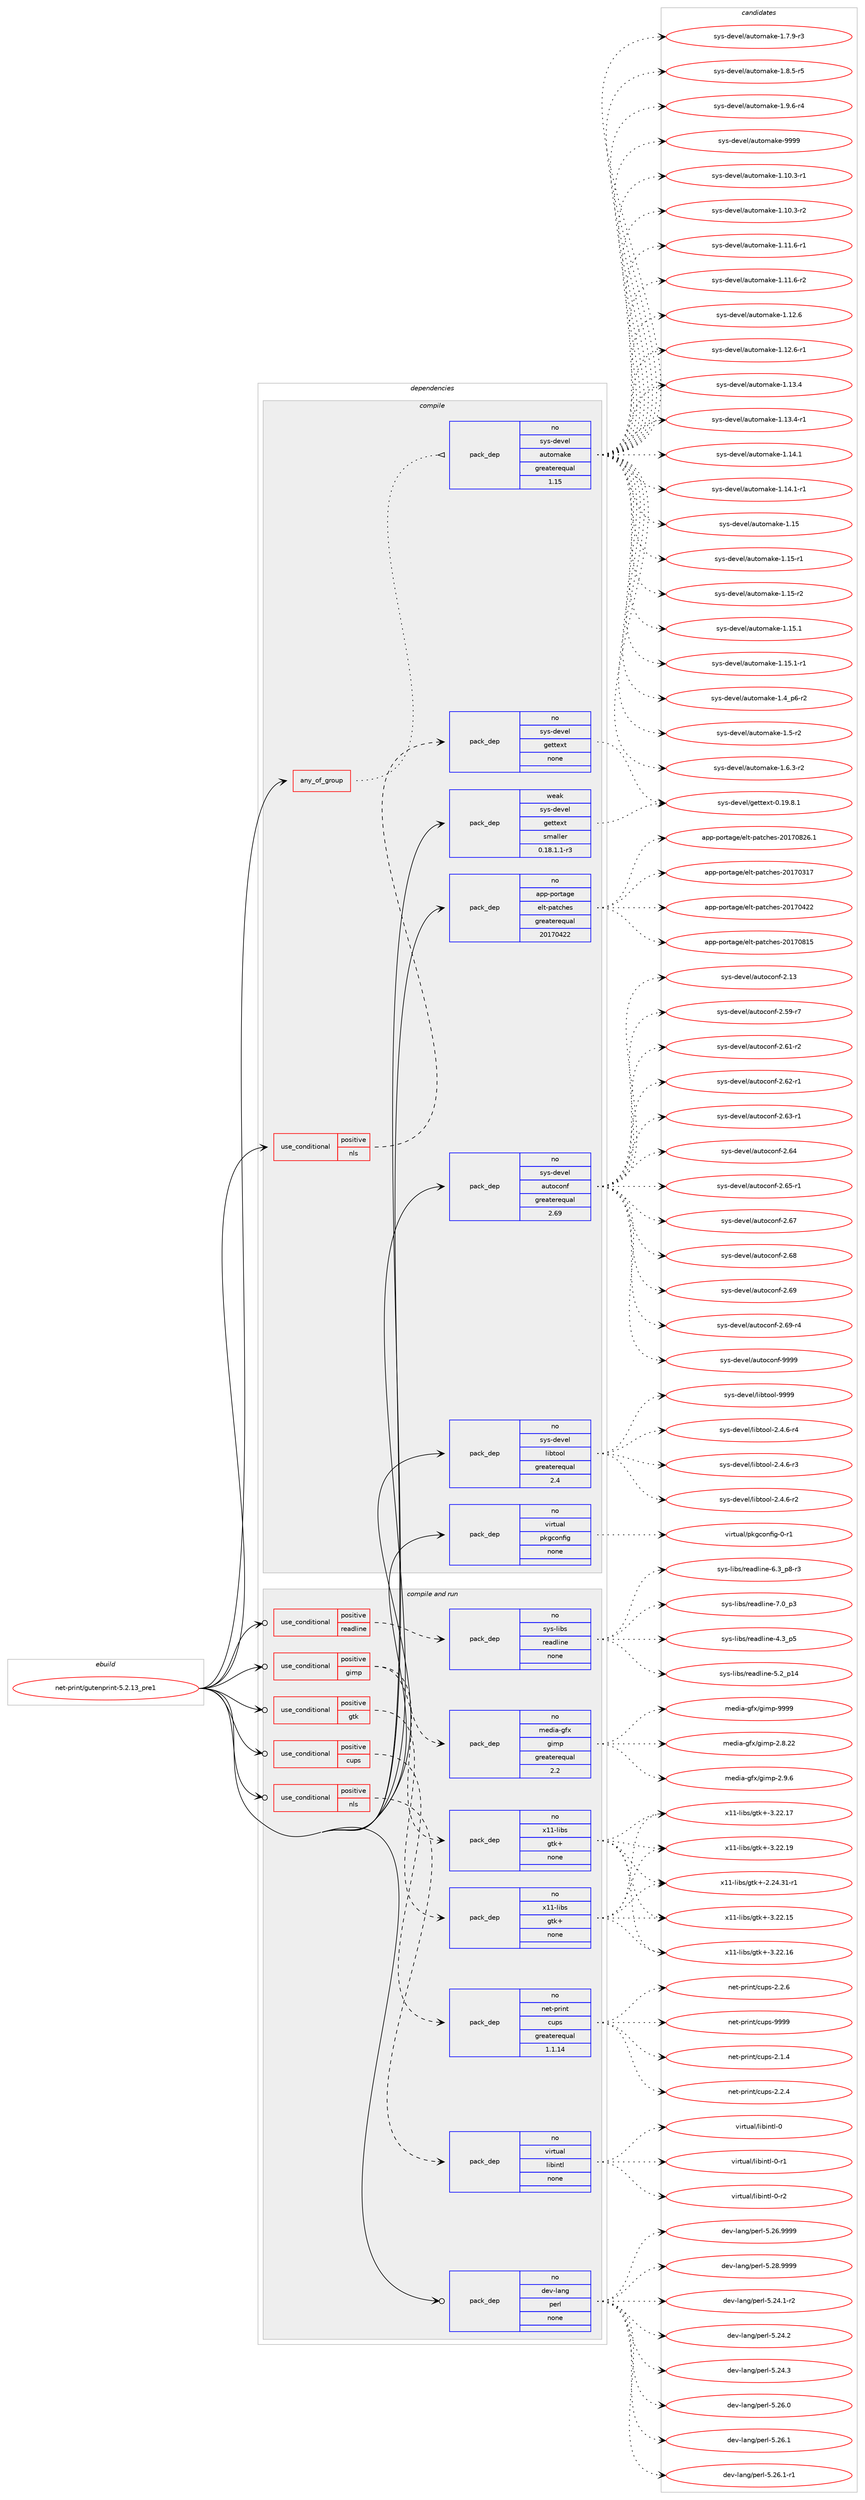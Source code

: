 digraph prolog {

# *************
# Graph options
# *************

newrank=true;
concentrate=true;
compound=true;
graph [rankdir=LR,fontname=Helvetica,fontsize=10,ranksep=1.5];#, ranksep=2.5, nodesep=0.2];
edge  [arrowhead=vee];
node  [fontname=Helvetica,fontsize=10];

# **********
# The ebuild
# **********

subgraph cluster_leftcol {
color=gray;
rank=same;
label=<<i>ebuild</i>>;
id [label="net-print/gutenprint-5.2.13_pre1", color=red, width=4, href="../net-print/gutenprint-5.2.13_pre1.svg"];
}

# ****************
# The dependencies
# ****************

subgraph cluster_midcol {
color=gray;
label=<<i>dependencies</i>>;
subgraph cluster_compile {
fillcolor="#eeeeee";
style=filled;
label=<<i>compile</i>>;
subgraph any7290 {
dependency435941 [label=<<TABLE BORDER="0" CELLBORDER="1" CELLSPACING="0" CELLPADDING="4"><TR><TD CELLPADDING="10">any_of_group</TD></TR></TABLE>>, shape=none, color=red];subgraph pack320767 {
dependency435942 [label=<<TABLE BORDER="0" CELLBORDER="1" CELLSPACING="0" CELLPADDING="4" WIDTH="220"><TR><TD ROWSPAN="6" CELLPADDING="30">pack_dep</TD></TR><TR><TD WIDTH="110">no</TD></TR><TR><TD>sys-devel</TD></TR><TR><TD>automake</TD></TR><TR><TD>greaterequal</TD></TR><TR><TD>1.15</TD></TR></TABLE>>, shape=none, color=blue];
}
dependency435941:e -> dependency435942:w [weight=20,style="dotted",arrowhead="oinv"];
}
id:e -> dependency435941:w [weight=20,style="solid",arrowhead="vee"];
subgraph cond107651 {
dependency435943 [label=<<TABLE BORDER="0" CELLBORDER="1" CELLSPACING="0" CELLPADDING="4"><TR><TD ROWSPAN="3" CELLPADDING="10">use_conditional</TD></TR><TR><TD>positive</TD></TR><TR><TD>nls</TD></TR></TABLE>>, shape=none, color=red];
subgraph pack320768 {
dependency435944 [label=<<TABLE BORDER="0" CELLBORDER="1" CELLSPACING="0" CELLPADDING="4" WIDTH="220"><TR><TD ROWSPAN="6" CELLPADDING="30">pack_dep</TD></TR><TR><TD WIDTH="110">no</TD></TR><TR><TD>sys-devel</TD></TR><TR><TD>gettext</TD></TR><TR><TD>none</TD></TR><TR><TD></TD></TR></TABLE>>, shape=none, color=blue];
}
dependency435943:e -> dependency435944:w [weight=20,style="dashed",arrowhead="vee"];
}
id:e -> dependency435943:w [weight=20,style="solid",arrowhead="vee"];
subgraph pack320769 {
dependency435945 [label=<<TABLE BORDER="0" CELLBORDER="1" CELLSPACING="0" CELLPADDING="4" WIDTH="220"><TR><TD ROWSPAN="6" CELLPADDING="30">pack_dep</TD></TR><TR><TD WIDTH="110">no</TD></TR><TR><TD>app-portage</TD></TR><TR><TD>elt-patches</TD></TR><TR><TD>greaterequal</TD></TR><TR><TD>20170422</TD></TR></TABLE>>, shape=none, color=blue];
}
id:e -> dependency435945:w [weight=20,style="solid",arrowhead="vee"];
subgraph pack320770 {
dependency435946 [label=<<TABLE BORDER="0" CELLBORDER="1" CELLSPACING="0" CELLPADDING="4" WIDTH="220"><TR><TD ROWSPAN="6" CELLPADDING="30">pack_dep</TD></TR><TR><TD WIDTH="110">no</TD></TR><TR><TD>sys-devel</TD></TR><TR><TD>autoconf</TD></TR><TR><TD>greaterequal</TD></TR><TR><TD>2.69</TD></TR></TABLE>>, shape=none, color=blue];
}
id:e -> dependency435946:w [weight=20,style="solid",arrowhead="vee"];
subgraph pack320771 {
dependency435947 [label=<<TABLE BORDER="0" CELLBORDER="1" CELLSPACING="0" CELLPADDING="4" WIDTH="220"><TR><TD ROWSPAN="6" CELLPADDING="30">pack_dep</TD></TR><TR><TD WIDTH="110">no</TD></TR><TR><TD>sys-devel</TD></TR><TR><TD>libtool</TD></TR><TR><TD>greaterequal</TD></TR><TR><TD>2.4</TD></TR></TABLE>>, shape=none, color=blue];
}
id:e -> dependency435947:w [weight=20,style="solid",arrowhead="vee"];
subgraph pack320772 {
dependency435948 [label=<<TABLE BORDER="0" CELLBORDER="1" CELLSPACING="0" CELLPADDING="4" WIDTH="220"><TR><TD ROWSPAN="6" CELLPADDING="30">pack_dep</TD></TR><TR><TD WIDTH="110">no</TD></TR><TR><TD>virtual</TD></TR><TR><TD>pkgconfig</TD></TR><TR><TD>none</TD></TR><TR><TD></TD></TR></TABLE>>, shape=none, color=blue];
}
id:e -> dependency435948:w [weight=20,style="solid",arrowhead="vee"];
subgraph pack320773 {
dependency435949 [label=<<TABLE BORDER="0" CELLBORDER="1" CELLSPACING="0" CELLPADDING="4" WIDTH="220"><TR><TD ROWSPAN="6" CELLPADDING="30">pack_dep</TD></TR><TR><TD WIDTH="110">weak</TD></TR><TR><TD>sys-devel</TD></TR><TR><TD>gettext</TD></TR><TR><TD>smaller</TD></TR><TR><TD>0.18.1.1-r3</TD></TR></TABLE>>, shape=none, color=blue];
}
id:e -> dependency435949:w [weight=20,style="solid",arrowhead="vee"];
}
subgraph cluster_compileandrun {
fillcolor="#eeeeee";
style=filled;
label=<<i>compile and run</i>>;
subgraph cond107652 {
dependency435950 [label=<<TABLE BORDER="0" CELLBORDER="1" CELLSPACING="0" CELLPADDING="4"><TR><TD ROWSPAN="3" CELLPADDING="10">use_conditional</TD></TR><TR><TD>positive</TD></TR><TR><TD>cups</TD></TR></TABLE>>, shape=none, color=red];
subgraph pack320774 {
dependency435951 [label=<<TABLE BORDER="0" CELLBORDER="1" CELLSPACING="0" CELLPADDING="4" WIDTH="220"><TR><TD ROWSPAN="6" CELLPADDING="30">pack_dep</TD></TR><TR><TD WIDTH="110">no</TD></TR><TR><TD>net-print</TD></TR><TR><TD>cups</TD></TR><TR><TD>greaterequal</TD></TR><TR><TD>1.1.14</TD></TR></TABLE>>, shape=none, color=blue];
}
dependency435950:e -> dependency435951:w [weight=20,style="dashed",arrowhead="vee"];
}
id:e -> dependency435950:w [weight=20,style="solid",arrowhead="odotvee"];
subgraph cond107653 {
dependency435952 [label=<<TABLE BORDER="0" CELLBORDER="1" CELLSPACING="0" CELLPADDING="4"><TR><TD ROWSPAN="3" CELLPADDING="10">use_conditional</TD></TR><TR><TD>positive</TD></TR><TR><TD>gimp</TD></TR></TABLE>>, shape=none, color=red];
subgraph pack320775 {
dependency435953 [label=<<TABLE BORDER="0" CELLBORDER="1" CELLSPACING="0" CELLPADDING="4" WIDTH="220"><TR><TD ROWSPAN="6" CELLPADDING="30">pack_dep</TD></TR><TR><TD WIDTH="110">no</TD></TR><TR><TD>media-gfx</TD></TR><TR><TD>gimp</TD></TR><TR><TD>greaterequal</TD></TR><TR><TD>2.2</TD></TR></TABLE>>, shape=none, color=blue];
}
dependency435952:e -> dependency435953:w [weight=20,style="dashed",arrowhead="vee"];
subgraph pack320776 {
dependency435954 [label=<<TABLE BORDER="0" CELLBORDER="1" CELLSPACING="0" CELLPADDING="4" WIDTH="220"><TR><TD ROWSPAN="6" CELLPADDING="30">pack_dep</TD></TR><TR><TD WIDTH="110">no</TD></TR><TR><TD>x11-libs</TD></TR><TR><TD>gtk+</TD></TR><TR><TD>none</TD></TR><TR><TD></TD></TR></TABLE>>, shape=none, color=blue];
}
dependency435952:e -> dependency435954:w [weight=20,style="dashed",arrowhead="vee"];
}
id:e -> dependency435952:w [weight=20,style="solid",arrowhead="odotvee"];
subgraph cond107654 {
dependency435955 [label=<<TABLE BORDER="0" CELLBORDER="1" CELLSPACING="0" CELLPADDING="4"><TR><TD ROWSPAN="3" CELLPADDING="10">use_conditional</TD></TR><TR><TD>positive</TD></TR><TR><TD>gtk</TD></TR></TABLE>>, shape=none, color=red];
subgraph pack320777 {
dependency435956 [label=<<TABLE BORDER="0" CELLBORDER="1" CELLSPACING="0" CELLPADDING="4" WIDTH="220"><TR><TD ROWSPAN="6" CELLPADDING="30">pack_dep</TD></TR><TR><TD WIDTH="110">no</TD></TR><TR><TD>x11-libs</TD></TR><TR><TD>gtk+</TD></TR><TR><TD>none</TD></TR><TR><TD></TD></TR></TABLE>>, shape=none, color=blue];
}
dependency435955:e -> dependency435956:w [weight=20,style="dashed",arrowhead="vee"];
}
id:e -> dependency435955:w [weight=20,style="solid",arrowhead="odotvee"];
subgraph cond107655 {
dependency435957 [label=<<TABLE BORDER="0" CELLBORDER="1" CELLSPACING="0" CELLPADDING="4"><TR><TD ROWSPAN="3" CELLPADDING="10">use_conditional</TD></TR><TR><TD>positive</TD></TR><TR><TD>nls</TD></TR></TABLE>>, shape=none, color=red];
subgraph pack320778 {
dependency435958 [label=<<TABLE BORDER="0" CELLBORDER="1" CELLSPACING="0" CELLPADDING="4" WIDTH="220"><TR><TD ROWSPAN="6" CELLPADDING="30">pack_dep</TD></TR><TR><TD WIDTH="110">no</TD></TR><TR><TD>virtual</TD></TR><TR><TD>libintl</TD></TR><TR><TD>none</TD></TR><TR><TD></TD></TR></TABLE>>, shape=none, color=blue];
}
dependency435957:e -> dependency435958:w [weight=20,style="dashed",arrowhead="vee"];
}
id:e -> dependency435957:w [weight=20,style="solid",arrowhead="odotvee"];
subgraph cond107656 {
dependency435959 [label=<<TABLE BORDER="0" CELLBORDER="1" CELLSPACING="0" CELLPADDING="4"><TR><TD ROWSPAN="3" CELLPADDING="10">use_conditional</TD></TR><TR><TD>positive</TD></TR><TR><TD>readline</TD></TR></TABLE>>, shape=none, color=red];
subgraph pack320779 {
dependency435960 [label=<<TABLE BORDER="0" CELLBORDER="1" CELLSPACING="0" CELLPADDING="4" WIDTH="220"><TR><TD ROWSPAN="6" CELLPADDING="30">pack_dep</TD></TR><TR><TD WIDTH="110">no</TD></TR><TR><TD>sys-libs</TD></TR><TR><TD>readline</TD></TR><TR><TD>none</TD></TR><TR><TD></TD></TR></TABLE>>, shape=none, color=blue];
}
dependency435959:e -> dependency435960:w [weight=20,style="dashed",arrowhead="vee"];
}
id:e -> dependency435959:w [weight=20,style="solid",arrowhead="odotvee"];
subgraph pack320780 {
dependency435961 [label=<<TABLE BORDER="0" CELLBORDER="1" CELLSPACING="0" CELLPADDING="4" WIDTH="220"><TR><TD ROWSPAN="6" CELLPADDING="30">pack_dep</TD></TR><TR><TD WIDTH="110">no</TD></TR><TR><TD>dev-lang</TD></TR><TR><TD>perl</TD></TR><TR><TD>none</TD></TR><TR><TD></TD></TR></TABLE>>, shape=none, color=blue];
}
id:e -> dependency435961:w [weight=20,style="solid",arrowhead="odotvee"];
}
subgraph cluster_run {
fillcolor="#eeeeee";
style=filled;
label=<<i>run</i>>;
}
}

# **************
# The candidates
# **************

subgraph cluster_choices {
rank=same;
color=gray;
label=<<i>candidates</i>>;

subgraph choice320767 {
color=black;
nodesep=1;
choice11512111545100101118101108479711711611110997107101454946494846514511449 [label="sys-devel/automake-1.10.3-r1", color=red, width=4,href="../sys-devel/automake-1.10.3-r1.svg"];
choice11512111545100101118101108479711711611110997107101454946494846514511450 [label="sys-devel/automake-1.10.3-r2", color=red, width=4,href="../sys-devel/automake-1.10.3-r2.svg"];
choice11512111545100101118101108479711711611110997107101454946494946544511449 [label="sys-devel/automake-1.11.6-r1", color=red, width=4,href="../sys-devel/automake-1.11.6-r1.svg"];
choice11512111545100101118101108479711711611110997107101454946494946544511450 [label="sys-devel/automake-1.11.6-r2", color=red, width=4,href="../sys-devel/automake-1.11.6-r2.svg"];
choice1151211154510010111810110847971171161111099710710145494649504654 [label="sys-devel/automake-1.12.6", color=red, width=4,href="../sys-devel/automake-1.12.6.svg"];
choice11512111545100101118101108479711711611110997107101454946495046544511449 [label="sys-devel/automake-1.12.6-r1", color=red, width=4,href="../sys-devel/automake-1.12.6-r1.svg"];
choice1151211154510010111810110847971171161111099710710145494649514652 [label="sys-devel/automake-1.13.4", color=red, width=4,href="../sys-devel/automake-1.13.4.svg"];
choice11512111545100101118101108479711711611110997107101454946495146524511449 [label="sys-devel/automake-1.13.4-r1", color=red, width=4,href="../sys-devel/automake-1.13.4-r1.svg"];
choice1151211154510010111810110847971171161111099710710145494649524649 [label="sys-devel/automake-1.14.1", color=red, width=4,href="../sys-devel/automake-1.14.1.svg"];
choice11512111545100101118101108479711711611110997107101454946495246494511449 [label="sys-devel/automake-1.14.1-r1", color=red, width=4,href="../sys-devel/automake-1.14.1-r1.svg"];
choice115121115451001011181011084797117116111109971071014549464953 [label="sys-devel/automake-1.15", color=red, width=4,href="../sys-devel/automake-1.15.svg"];
choice1151211154510010111810110847971171161111099710710145494649534511449 [label="sys-devel/automake-1.15-r1", color=red, width=4,href="../sys-devel/automake-1.15-r1.svg"];
choice1151211154510010111810110847971171161111099710710145494649534511450 [label="sys-devel/automake-1.15-r2", color=red, width=4,href="../sys-devel/automake-1.15-r2.svg"];
choice1151211154510010111810110847971171161111099710710145494649534649 [label="sys-devel/automake-1.15.1", color=red, width=4,href="../sys-devel/automake-1.15.1.svg"];
choice11512111545100101118101108479711711611110997107101454946495346494511449 [label="sys-devel/automake-1.15.1-r1", color=red, width=4,href="../sys-devel/automake-1.15.1-r1.svg"];
choice115121115451001011181011084797117116111109971071014549465295112544511450 [label="sys-devel/automake-1.4_p6-r2", color=red, width=4,href="../sys-devel/automake-1.4_p6-r2.svg"];
choice11512111545100101118101108479711711611110997107101454946534511450 [label="sys-devel/automake-1.5-r2", color=red, width=4,href="../sys-devel/automake-1.5-r2.svg"];
choice115121115451001011181011084797117116111109971071014549465446514511450 [label="sys-devel/automake-1.6.3-r2", color=red, width=4,href="../sys-devel/automake-1.6.3-r2.svg"];
choice115121115451001011181011084797117116111109971071014549465546574511451 [label="sys-devel/automake-1.7.9-r3", color=red, width=4,href="../sys-devel/automake-1.7.9-r3.svg"];
choice115121115451001011181011084797117116111109971071014549465646534511453 [label="sys-devel/automake-1.8.5-r5", color=red, width=4,href="../sys-devel/automake-1.8.5-r5.svg"];
choice115121115451001011181011084797117116111109971071014549465746544511452 [label="sys-devel/automake-1.9.6-r4", color=red, width=4,href="../sys-devel/automake-1.9.6-r4.svg"];
choice115121115451001011181011084797117116111109971071014557575757 [label="sys-devel/automake-9999", color=red, width=4,href="../sys-devel/automake-9999.svg"];
dependency435942:e -> choice11512111545100101118101108479711711611110997107101454946494846514511449:w [style=dotted,weight="100"];
dependency435942:e -> choice11512111545100101118101108479711711611110997107101454946494846514511450:w [style=dotted,weight="100"];
dependency435942:e -> choice11512111545100101118101108479711711611110997107101454946494946544511449:w [style=dotted,weight="100"];
dependency435942:e -> choice11512111545100101118101108479711711611110997107101454946494946544511450:w [style=dotted,weight="100"];
dependency435942:e -> choice1151211154510010111810110847971171161111099710710145494649504654:w [style=dotted,weight="100"];
dependency435942:e -> choice11512111545100101118101108479711711611110997107101454946495046544511449:w [style=dotted,weight="100"];
dependency435942:e -> choice1151211154510010111810110847971171161111099710710145494649514652:w [style=dotted,weight="100"];
dependency435942:e -> choice11512111545100101118101108479711711611110997107101454946495146524511449:w [style=dotted,weight="100"];
dependency435942:e -> choice1151211154510010111810110847971171161111099710710145494649524649:w [style=dotted,weight="100"];
dependency435942:e -> choice11512111545100101118101108479711711611110997107101454946495246494511449:w [style=dotted,weight="100"];
dependency435942:e -> choice115121115451001011181011084797117116111109971071014549464953:w [style=dotted,weight="100"];
dependency435942:e -> choice1151211154510010111810110847971171161111099710710145494649534511449:w [style=dotted,weight="100"];
dependency435942:e -> choice1151211154510010111810110847971171161111099710710145494649534511450:w [style=dotted,weight="100"];
dependency435942:e -> choice1151211154510010111810110847971171161111099710710145494649534649:w [style=dotted,weight="100"];
dependency435942:e -> choice11512111545100101118101108479711711611110997107101454946495346494511449:w [style=dotted,weight="100"];
dependency435942:e -> choice115121115451001011181011084797117116111109971071014549465295112544511450:w [style=dotted,weight="100"];
dependency435942:e -> choice11512111545100101118101108479711711611110997107101454946534511450:w [style=dotted,weight="100"];
dependency435942:e -> choice115121115451001011181011084797117116111109971071014549465446514511450:w [style=dotted,weight="100"];
dependency435942:e -> choice115121115451001011181011084797117116111109971071014549465546574511451:w [style=dotted,weight="100"];
dependency435942:e -> choice115121115451001011181011084797117116111109971071014549465646534511453:w [style=dotted,weight="100"];
dependency435942:e -> choice115121115451001011181011084797117116111109971071014549465746544511452:w [style=dotted,weight="100"];
dependency435942:e -> choice115121115451001011181011084797117116111109971071014557575757:w [style=dotted,weight="100"];
}
subgraph choice320768 {
color=black;
nodesep=1;
choice1151211154510010111810110847103101116116101120116454846495746564649 [label="sys-devel/gettext-0.19.8.1", color=red, width=4,href="../sys-devel/gettext-0.19.8.1.svg"];
dependency435944:e -> choice1151211154510010111810110847103101116116101120116454846495746564649:w [style=dotted,weight="100"];
}
subgraph choice320769 {
color=black;
nodesep=1;
choice97112112451121111141169710310147101108116451129711699104101115455048495548514955 [label="app-portage/elt-patches-20170317", color=red, width=4,href="../app-portage/elt-patches-20170317.svg"];
choice97112112451121111141169710310147101108116451129711699104101115455048495548525050 [label="app-portage/elt-patches-20170422", color=red, width=4,href="../app-portage/elt-patches-20170422.svg"];
choice97112112451121111141169710310147101108116451129711699104101115455048495548564953 [label="app-portage/elt-patches-20170815", color=red, width=4,href="../app-portage/elt-patches-20170815.svg"];
choice971121124511211111411697103101471011081164511297116991041011154550484955485650544649 [label="app-portage/elt-patches-20170826.1", color=red, width=4,href="../app-portage/elt-patches-20170826.1.svg"];
dependency435945:e -> choice97112112451121111141169710310147101108116451129711699104101115455048495548514955:w [style=dotted,weight="100"];
dependency435945:e -> choice97112112451121111141169710310147101108116451129711699104101115455048495548525050:w [style=dotted,weight="100"];
dependency435945:e -> choice97112112451121111141169710310147101108116451129711699104101115455048495548564953:w [style=dotted,weight="100"];
dependency435945:e -> choice971121124511211111411697103101471011081164511297116991041011154550484955485650544649:w [style=dotted,weight="100"];
}
subgraph choice320770 {
color=black;
nodesep=1;
choice115121115451001011181011084797117116111991111101024550464951 [label="sys-devel/autoconf-2.13", color=red, width=4,href="../sys-devel/autoconf-2.13.svg"];
choice1151211154510010111810110847971171161119911111010245504653574511455 [label="sys-devel/autoconf-2.59-r7", color=red, width=4,href="../sys-devel/autoconf-2.59-r7.svg"];
choice1151211154510010111810110847971171161119911111010245504654494511450 [label="sys-devel/autoconf-2.61-r2", color=red, width=4,href="../sys-devel/autoconf-2.61-r2.svg"];
choice1151211154510010111810110847971171161119911111010245504654504511449 [label="sys-devel/autoconf-2.62-r1", color=red, width=4,href="../sys-devel/autoconf-2.62-r1.svg"];
choice1151211154510010111810110847971171161119911111010245504654514511449 [label="sys-devel/autoconf-2.63-r1", color=red, width=4,href="../sys-devel/autoconf-2.63-r1.svg"];
choice115121115451001011181011084797117116111991111101024550465452 [label="sys-devel/autoconf-2.64", color=red, width=4,href="../sys-devel/autoconf-2.64.svg"];
choice1151211154510010111810110847971171161119911111010245504654534511449 [label="sys-devel/autoconf-2.65-r1", color=red, width=4,href="../sys-devel/autoconf-2.65-r1.svg"];
choice115121115451001011181011084797117116111991111101024550465455 [label="sys-devel/autoconf-2.67", color=red, width=4,href="../sys-devel/autoconf-2.67.svg"];
choice115121115451001011181011084797117116111991111101024550465456 [label="sys-devel/autoconf-2.68", color=red, width=4,href="../sys-devel/autoconf-2.68.svg"];
choice115121115451001011181011084797117116111991111101024550465457 [label="sys-devel/autoconf-2.69", color=red, width=4,href="../sys-devel/autoconf-2.69.svg"];
choice1151211154510010111810110847971171161119911111010245504654574511452 [label="sys-devel/autoconf-2.69-r4", color=red, width=4,href="../sys-devel/autoconf-2.69-r4.svg"];
choice115121115451001011181011084797117116111991111101024557575757 [label="sys-devel/autoconf-9999", color=red, width=4,href="../sys-devel/autoconf-9999.svg"];
dependency435946:e -> choice115121115451001011181011084797117116111991111101024550464951:w [style=dotted,weight="100"];
dependency435946:e -> choice1151211154510010111810110847971171161119911111010245504653574511455:w [style=dotted,weight="100"];
dependency435946:e -> choice1151211154510010111810110847971171161119911111010245504654494511450:w [style=dotted,weight="100"];
dependency435946:e -> choice1151211154510010111810110847971171161119911111010245504654504511449:w [style=dotted,weight="100"];
dependency435946:e -> choice1151211154510010111810110847971171161119911111010245504654514511449:w [style=dotted,weight="100"];
dependency435946:e -> choice115121115451001011181011084797117116111991111101024550465452:w [style=dotted,weight="100"];
dependency435946:e -> choice1151211154510010111810110847971171161119911111010245504654534511449:w [style=dotted,weight="100"];
dependency435946:e -> choice115121115451001011181011084797117116111991111101024550465455:w [style=dotted,weight="100"];
dependency435946:e -> choice115121115451001011181011084797117116111991111101024550465456:w [style=dotted,weight="100"];
dependency435946:e -> choice115121115451001011181011084797117116111991111101024550465457:w [style=dotted,weight="100"];
dependency435946:e -> choice1151211154510010111810110847971171161119911111010245504654574511452:w [style=dotted,weight="100"];
dependency435946:e -> choice115121115451001011181011084797117116111991111101024557575757:w [style=dotted,weight="100"];
}
subgraph choice320771 {
color=black;
nodesep=1;
choice1151211154510010111810110847108105981161111111084550465246544511450 [label="sys-devel/libtool-2.4.6-r2", color=red, width=4,href="../sys-devel/libtool-2.4.6-r2.svg"];
choice1151211154510010111810110847108105981161111111084550465246544511451 [label="sys-devel/libtool-2.4.6-r3", color=red, width=4,href="../sys-devel/libtool-2.4.6-r3.svg"];
choice1151211154510010111810110847108105981161111111084550465246544511452 [label="sys-devel/libtool-2.4.6-r4", color=red, width=4,href="../sys-devel/libtool-2.4.6-r4.svg"];
choice1151211154510010111810110847108105981161111111084557575757 [label="sys-devel/libtool-9999", color=red, width=4,href="../sys-devel/libtool-9999.svg"];
dependency435947:e -> choice1151211154510010111810110847108105981161111111084550465246544511450:w [style=dotted,weight="100"];
dependency435947:e -> choice1151211154510010111810110847108105981161111111084550465246544511451:w [style=dotted,weight="100"];
dependency435947:e -> choice1151211154510010111810110847108105981161111111084550465246544511452:w [style=dotted,weight="100"];
dependency435947:e -> choice1151211154510010111810110847108105981161111111084557575757:w [style=dotted,weight="100"];
}
subgraph choice320772 {
color=black;
nodesep=1;
choice11810511411611797108471121071039911111010210510345484511449 [label="virtual/pkgconfig-0-r1", color=red, width=4,href="../virtual/pkgconfig-0-r1.svg"];
dependency435948:e -> choice11810511411611797108471121071039911111010210510345484511449:w [style=dotted,weight="100"];
}
subgraph choice320773 {
color=black;
nodesep=1;
choice1151211154510010111810110847103101116116101120116454846495746564649 [label="sys-devel/gettext-0.19.8.1", color=red, width=4,href="../sys-devel/gettext-0.19.8.1.svg"];
dependency435949:e -> choice1151211154510010111810110847103101116116101120116454846495746564649:w [style=dotted,weight="100"];
}
subgraph choice320774 {
color=black;
nodesep=1;
choice110101116451121141051101164799117112115455046494652 [label="net-print/cups-2.1.4", color=red, width=4,href="../net-print/cups-2.1.4.svg"];
choice110101116451121141051101164799117112115455046504652 [label="net-print/cups-2.2.4", color=red, width=4,href="../net-print/cups-2.2.4.svg"];
choice110101116451121141051101164799117112115455046504654 [label="net-print/cups-2.2.6", color=red, width=4,href="../net-print/cups-2.2.6.svg"];
choice1101011164511211410511011647991171121154557575757 [label="net-print/cups-9999", color=red, width=4,href="../net-print/cups-9999.svg"];
dependency435951:e -> choice110101116451121141051101164799117112115455046494652:w [style=dotted,weight="100"];
dependency435951:e -> choice110101116451121141051101164799117112115455046504652:w [style=dotted,weight="100"];
dependency435951:e -> choice110101116451121141051101164799117112115455046504654:w [style=dotted,weight="100"];
dependency435951:e -> choice1101011164511211410511011647991171121154557575757:w [style=dotted,weight="100"];
}
subgraph choice320775 {
color=black;
nodesep=1;
choice10910110010597451031021204710310510911245504656465050 [label="media-gfx/gimp-2.8.22", color=red, width=4,href="../media-gfx/gimp-2.8.22.svg"];
choice109101100105974510310212047103105109112455046574654 [label="media-gfx/gimp-2.9.6", color=red, width=4,href="../media-gfx/gimp-2.9.6.svg"];
choice1091011001059745103102120471031051091124557575757 [label="media-gfx/gimp-9999", color=red, width=4,href="../media-gfx/gimp-9999.svg"];
dependency435953:e -> choice10910110010597451031021204710310510911245504656465050:w [style=dotted,weight="100"];
dependency435953:e -> choice109101100105974510310212047103105109112455046574654:w [style=dotted,weight="100"];
dependency435953:e -> choice1091011001059745103102120471031051091124557575757:w [style=dotted,weight="100"];
}
subgraph choice320776 {
color=black;
nodesep=1;
choice12049494510810598115471031161074345504650524651494511449 [label="x11-libs/gtk+-2.24.31-r1", color=red, width=4,href="../x11-libs/gtk+-2.24.31-r1.svg"];
choice1204949451081059811547103116107434551465050464953 [label="x11-libs/gtk+-3.22.15", color=red, width=4,href="../x11-libs/gtk+-3.22.15.svg"];
choice1204949451081059811547103116107434551465050464954 [label="x11-libs/gtk+-3.22.16", color=red, width=4,href="../x11-libs/gtk+-3.22.16.svg"];
choice1204949451081059811547103116107434551465050464955 [label="x11-libs/gtk+-3.22.17", color=red, width=4,href="../x11-libs/gtk+-3.22.17.svg"];
choice1204949451081059811547103116107434551465050464957 [label="x11-libs/gtk+-3.22.19", color=red, width=4,href="../x11-libs/gtk+-3.22.19.svg"];
dependency435954:e -> choice12049494510810598115471031161074345504650524651494511449:w [style=dotted,weight="100"];
dependency435954:e -> choice1204949451081059811547103116107434551465050464953:w [style=dotted,weight="100"];
dependency435954:e -> choice1204949451081059811547103116107434551465050464954:w [style=dotted,weight="100"];
dependency435954:e -> choice1204949451081059811547103116107434551465050464955:w [style=dotted,weight="100"];
dependency435954:e -> choice1204949451081059811547103116107434551465050464957:w [style=dotted,weight="100"];
}
subgraph choice320777 {
color=black;
nodesep=1;
choice12049494510810598115471031161074345504650524651494511449 [label="x11-libs/gtk+-2.24.31-r1", color=red, width=4,href="../x11-libs/gtk+-2.24.31-r1.svg"];
choice1204949451081059811547103116107434551465050464953 [label="x11-libs/gtk+-3.22.15", color=red, width=4,href="../x11-libs/gtk+-3.22.15.svg"];
choice1204949451081059811547103116107434551465050464954 [label="x11-libs/gtk+-3.22.16", color=red, width=4,href="../x11-libs/gtk+-3.22.16.svg"];
choice1204949451081059811547103116107434551465050464955 [label="x11-libs/gtk+-3.22.17", color=red, width=4,href="../x11-libs/gtk+-3.22.17.svg"];
choice1204949451081059811547103116107434551465050464957 [label="x11-libs/gtk+-3.22.19", color=red, width=4,href="../x11-libs/gtk+-3.22.19.svg"];
dependency435956:e -> choice12049494510810598115471031161074345504650524651494511449:w [style=dotted,weight="100"];
dependency435956:e -> choice1204949451081059811547103116107434551465050464953:w [style=dotted,weight="100"];
dependency435956:e -> choice1204949451081059811547103116107434551465050464954:w [style=dotted,weight="100"];
dependency435956:e -> choice1204949451081059811547103116107434551465050464955:w [style=dotted,weight="100"];
dependency435956:e -> choice1204949451081059811547103116107434551465050464957:w [style=dotted,weight="100"];
}
subgraph choice320778 {
color=black;
nodesep=1;
choice1181051141161179710847108105981051101161084548 [label="virtual/libintl-0", color=red, width=4,href="../virtual/libintl-0.svg"];
choice11810511411611797108471081059810511011610845484511449 [label="virtual/libintl-0-r1", color=red, width=4,href="../virtual/libintl-0-r1.svg"];
choice11810511411611797108471081059810511011610845484511450 [label="virtual/libintl-0-r2", color=red, width=4,href="../virtual/libintl-0-r2.svg"];
dependency435958:e -> choice1181051141161179710847108105981051101161084548:w [style=dotted,weight="100"];
dependency435958:e -> choice11810511411611797108471081059810511011610845484511449:w [style=dotted,weight="100"];
dependency435958:e -> choice11810511411611797108471081059810511011610845484511450:w [style=dotted,weight="100"];
}
subgraph choice320779 {
color=black;
nodesep=1;
choice11512111545108105981154711410197100108105110101455246519511253 [label="sys-libs/readline-4.3_p5", color=red, width=4,href="../sys-libs/readline-4.3_p5.svg"];
choice1151211154510810598115471141019710010810511010145534650951124952 [label="sys-libs/readline-5.2_p14", color=red, width=4,href="../sys-libs/readline-5.2_p14.svg"];
choice115121115451081059811547114101971001081051101014554465195112564511451 [label="sys-libs/readline-6.3_p8-r3", color=red, width=4,href="../sys-libs/readline-6.3_p8-r3.svg"];
choice11512111545108105981154711410197100108105110101455546489511251 [label="sys-libs/readline-7.0_p3", color=red, width=4,href="../sys-libs/readline-7.0_p3.svg"];
dependency435960:e -> choice11512111545108105981154711410197100108105110101455246519511253:w [style=dotted,weight="100"];
dependency435960:e -> choice1151211154510810598115471141019710010810511010145534650951124952:w [style=dotted,weight="100"];
dependency435960:e -> choice115121115451081059811547114101971001081051101014554465195112564511451:w [style=dotted,weight="100"];
dependency435960:e -> choice11512111545108105981154711410197100108105110101455546489511251:w [style=dotted,weight="100"];
}
subgraph choice320780 {
color=black;
nodesep=1;
choice100101118451089711010347112101114108455346505246494511450 [label="dev-lang/perl-5.24.1-r2", color=red, width=4,href="../dev-lang/perl-5.24.1-r2.svg"];
choice10010111845108971101034711210111410845534650524650 [label="dev-lang/perl-5.24.2", color=red, width=4,href="../dev-lang/perl-5.24.2.svg"];
choice10010111845108971101034711210111410845534650524651 [label="dev-lang/perl-5.24.3", color=red, width=4,href="../dev-lang/perl-5.24.3.svg"];
choice10010111845108971101034711210111410845534650544648 [label="dev-lang/perl-5.26.0", color=red, width=4,href="../dev-lang/perl-5.26.0.svg"];
choice10010111845108971101034711210111410845534650544649 [label="dev-lang/perl-5.26.1", color=red, width=4,href="../dev-lang/perl-5.26.1.svg"];
choice100101118451089711010347112101114108455346505446494511449 [label="dev-lang/perl-5.26.1-r1", color=red, width=4,href="../dev-lang/perl-5.26.1-r1.svg"];
choice10010111845108971101034711210111410845534650544657575757 [label="dev-lang/perl-5.26.9999", color=red, width=4,href="../dev-lang/perl-5.26.9999.svg"];
choice10010111845108971101034711210111410845534650564657575757 [label="dev-lang/perl-5.28.9999", color=red, width=4,href="../dev-lang/perl-5.28.9999.svg"];
dependency435961:e -> choice100101118451089711010347112101114108455346505246494511450:w [style=dotted,weight="100"];
dependency435961:e -> choice10010111845108971101034711210111410845534650524650:w [style=dotted,weight="100"];
dependency435961:e -> choice10010111845108971101034711210111410845534650524651:w [style=dotted,weight="100"];
dependency435961:e -> choice10010111845108971101034711210111410845534650544648:w [style=dotted,weight="100"];
dependency435961:e -> choice10010111845108971101034711210111410845534650544649:w [style=dotted,weight="100"];
dependency435961:e -> choice100101118451089711010347112101114108455346505446494511449:w [style=dotted,weight="100"];
dependency435961:e -> choice10010111845108971101034711210111410845534650544657575757:w [style=dotted,weight="100"];
dependency435961:e -> choice10010111845108971101034711210111410845534650564657575757:w [style=dotted,weight="100"];
}
}

}
